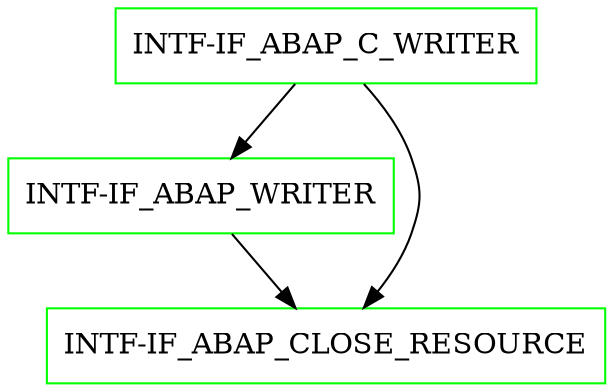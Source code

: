 digraph G {
  "INTF-IF_ABAP_C_WRITER" [shape=box,color=green];
  "INTF-IF_ABAP_WRITER" [shape=box,color=green,URL="./INTF_IF_ABAP_WRITER.html"];
  "INTF-IF_ABAP_CLOSE_RESOURCE" [shape=box,color=green,URL="./INTF_IF_ABAP_CLOSE_RESOURCE.html"];
  "INTF-IF_ABAP_C_WRITER" -> "INTF-IF_ABAP_CLOSE_RESOURCE";
  "INTF-IF_ABAP_C_WRITER" -> "INTF-IF_ABAP_WRITER";
  "INTF-IF_ABAP_WRITER" -> "INTF-IF_ABAP_CLOSE_RESOURCE";
}
